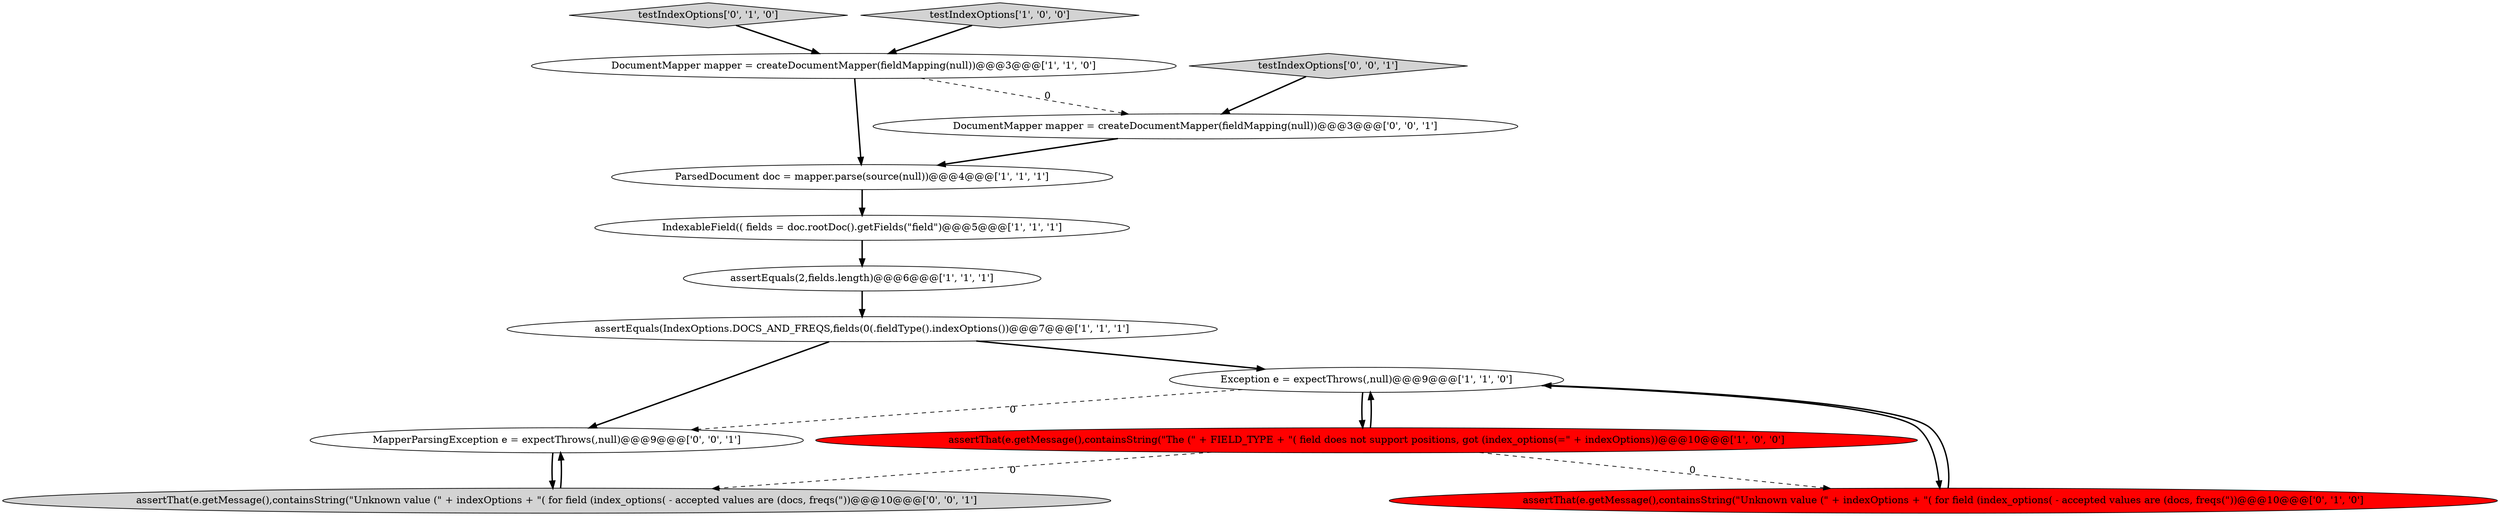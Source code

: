 digraph {
8 [style = filled, label = "testIndexOptions['0', '1', '0']", fillcolor = lightgray, shape = diamond image = "AAA0AAABBB2BBB"];
4 [style = filled, label = "assertThat(e.getMessage(),containsString(\"The (\" + FIELD_TYPE + \"( field does not support positions, got (index_options(=\" + indexOptions))@@@10@@@['1', '0', '0']", fillcolor = red, shape = ellipse image = "AAA1AAABBB1BBB"];
12 [style = filled, label = "MapperParsingException e = expectThrows(,null)@@@9@@@['0', '0', '1']", fillcolor = white, shape = ellipse image = "AAA0AAABBB3BBB"];
5 [style = filled, label = "assertEquals(IndexOptions.DOCS_AND_FREQS,fields(0(.fieldType().indexOptions())@@@7@@@['1', '1', '1']", fillcolor = white, shape = ellipse image = "AAA0AAABBB1BBB"];
11 [style = filled, label = "DocumentMapper mapper = createDocumentMapper(fieldMapping(null))@@@3@@@['0', '0', '1']", fillcolor = white, shape = ellipse image = "AAA0AAABBB3BBB"];
0 [style = filled, label = "IndexableField(( fields = doc.rootDoc().getFields(\"field\")@@@5@@@['1', '1', '1']", fillcolor = white, shape = ellipse image = "AAA0AAABBB1BBB"];
2 [style = filled, label = "ParsedDocument doc = mapper.parse(source(null))@@@4@@@['1', '1', '1']", fillcolor = white, shape = ellipse image = "AAA0AAABBB1BBB"];
13 [style = filled, label = "assertThat(e.getMessage(),containsString(\"Unknown value (\" + indexOptions + \"( for field (index_options( - accepted values are (docs, freqs(\"))@@@10@@@['0', '0', '1']", fillcolor = lightgray, shape = ellipse image = "AAA0AAABBB3BBB"];
9 [style = filled, label = "assertThat(e.getMessage(),containsString(\"Unknown value (\" + indexOptions + \"( for field (index_options( - accepted values are (docs, freqs(\"))@@@10@@@['0', '1', '0']", fillcolor = red, shape = ellipse image = "AAA1AAABBB2BBB"];
6 [style = filled, label = "testIndexOptions['1', '0', '0']", fillcolor = lightgray, shape = diamond image = "AAA0AAABBB1BBB"];
1 [style = filled, label = "DocumentMapper mapper = createDocumentMapper(fieldMapping(null))@@@3@@@['1', '1', '0']", fillcolor = white, shape = ellipse image = "AAA0AAABBB1BBB"];
7 [style = filled, label = "Exception e = expectThrows(,null)@@@9@@@['1', '1', '0']", fillcolor = white, shape = ellipse image = "AAA0AAABBB1BBB"];
10 [style = filled, label = "testIndexOptions['0', '0', '1']", fillcolor = lightgray, shape = diamond image = "AAA0AAABBB3BBB"];
3 [style = filled, label = "assertEquals(2,fields.length)@@@6@@@['1', '1', '1']", fillcolor = white, shape = ellipse image = "AAA0AAABBB1BBB"];
7->12 [style = dashed, label="0"];
0->3 [style = bold, label=""];
7->9 [style = bold, label=""];
5->7 [style = bold, label=""];
6->1 [style = bold, label=""];
8->1 [style = bold, label=""];
12->13 [style = bold, label=""];
3->5 [style = bold, label=""];
2->0 [style = bold, label=""];
1->2 [style = bold, label=""];
13->12 [style = bold, label=""];
4->9 [style = dashed, label="0"];
7->4 [style = bold, label=""];
4->13 [style = dashed, label="0"];
9->7 [style = bold, label=""];
5->12 [style = bold, label=""];
1->11 [style = dashed, label="0"];
11->2 [style = bold, label=""];
4->7 [style = bold, label=""];
10->11 [style = bold, label=""];
}

